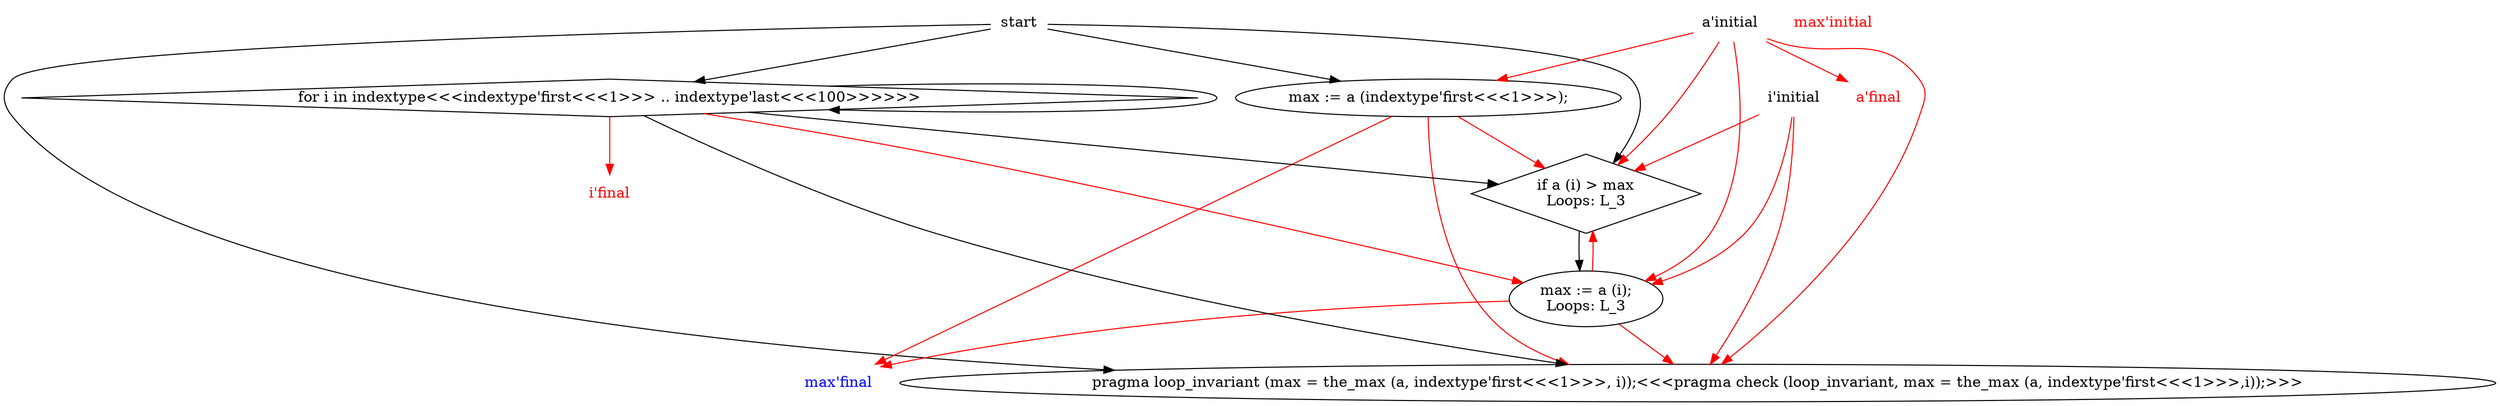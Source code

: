 // maxelement_p2b1_pdg
digraph G {
   graph [splines=True];
    1 [label="start",shape="plaintext"];
    3 [label="a'initial",shape="plaintext"];
    4 [label="a'final",shape="plaintext",fontcolor="red"];
    5 [label="max'initial",shape="plaintext",fontcolor="red"];
    6 [label="max'final",shape="plaintext",fontcolor="blue"];
    9 [label="max := a (indextype'first<<<1>>>);"];
    10 [label="if a (i) > max\nLoops:&nbsp;L_3",shape="diamond"];
    11 [label="max := a (i);\nLoops:&nbsp;L_3"];
    12 [label="pragma loop_invariant (max = the_max (a, indextype'first<<<1>>>, i));<<<pragma check (loop_invariant, max = the_max (a, indextype'first<<<1>>>,i));>>>"];
    13 [label="i'initial",shape="plaintext"];
    14 [label="i'final",shape="plaintext",fontcolor="red"];
    15 [label="for i in indextype<<<indextype'first<<<1>>> .. indextype'last<<<100>>>>>>",shape="diamond"];

    1 ->  9 [arrowType="normal"];
    1 ->  10 [arrowType="normal"];
    1 ->  12 [arrowType="normal"];
    1 ->  15 [arrowType="normal"];
    3 ->  4 [arrowType="normal",color="red"];
    3 ->  9 [arrowType="normal",color="red"];
    3 ->  10 [arrowType="normal",color="red"];
    3 ->  11 [arrowType="normal",color="red"];
    3 ->  12 [arrowType="normal",color="red"];
    9 ->  6 [arrowType="normal",color="red"];
    9 ->  10 [arrowType="normal",color="red"];
    9 ->  12 [arrowType="normal",color="red"];
    10 ->  11 [arrowType="normal"];
    11 ->  6 [arrowType="normal",color="red"];
    11 ->  10 [arrowType="normal",color="red"];
    11 ->  12 [arrowType="normal",color="red"];
    13 ->  10 [arrowType="normal",color="red"];
    13 ->  11 [arrowType="normal",color="red"];
    13 ->  12 [arrowType="normal",color="red"];
    15 ->  10 [arrowType="normal"];
    15 ->  11 [arrowType="normal",color="red"];
    15 ->  12 [arrowType="normal"];
    15 ->  14 [arrowType="normal",color="red"];
    15 ->  15 [arrowType="normal"];
}
